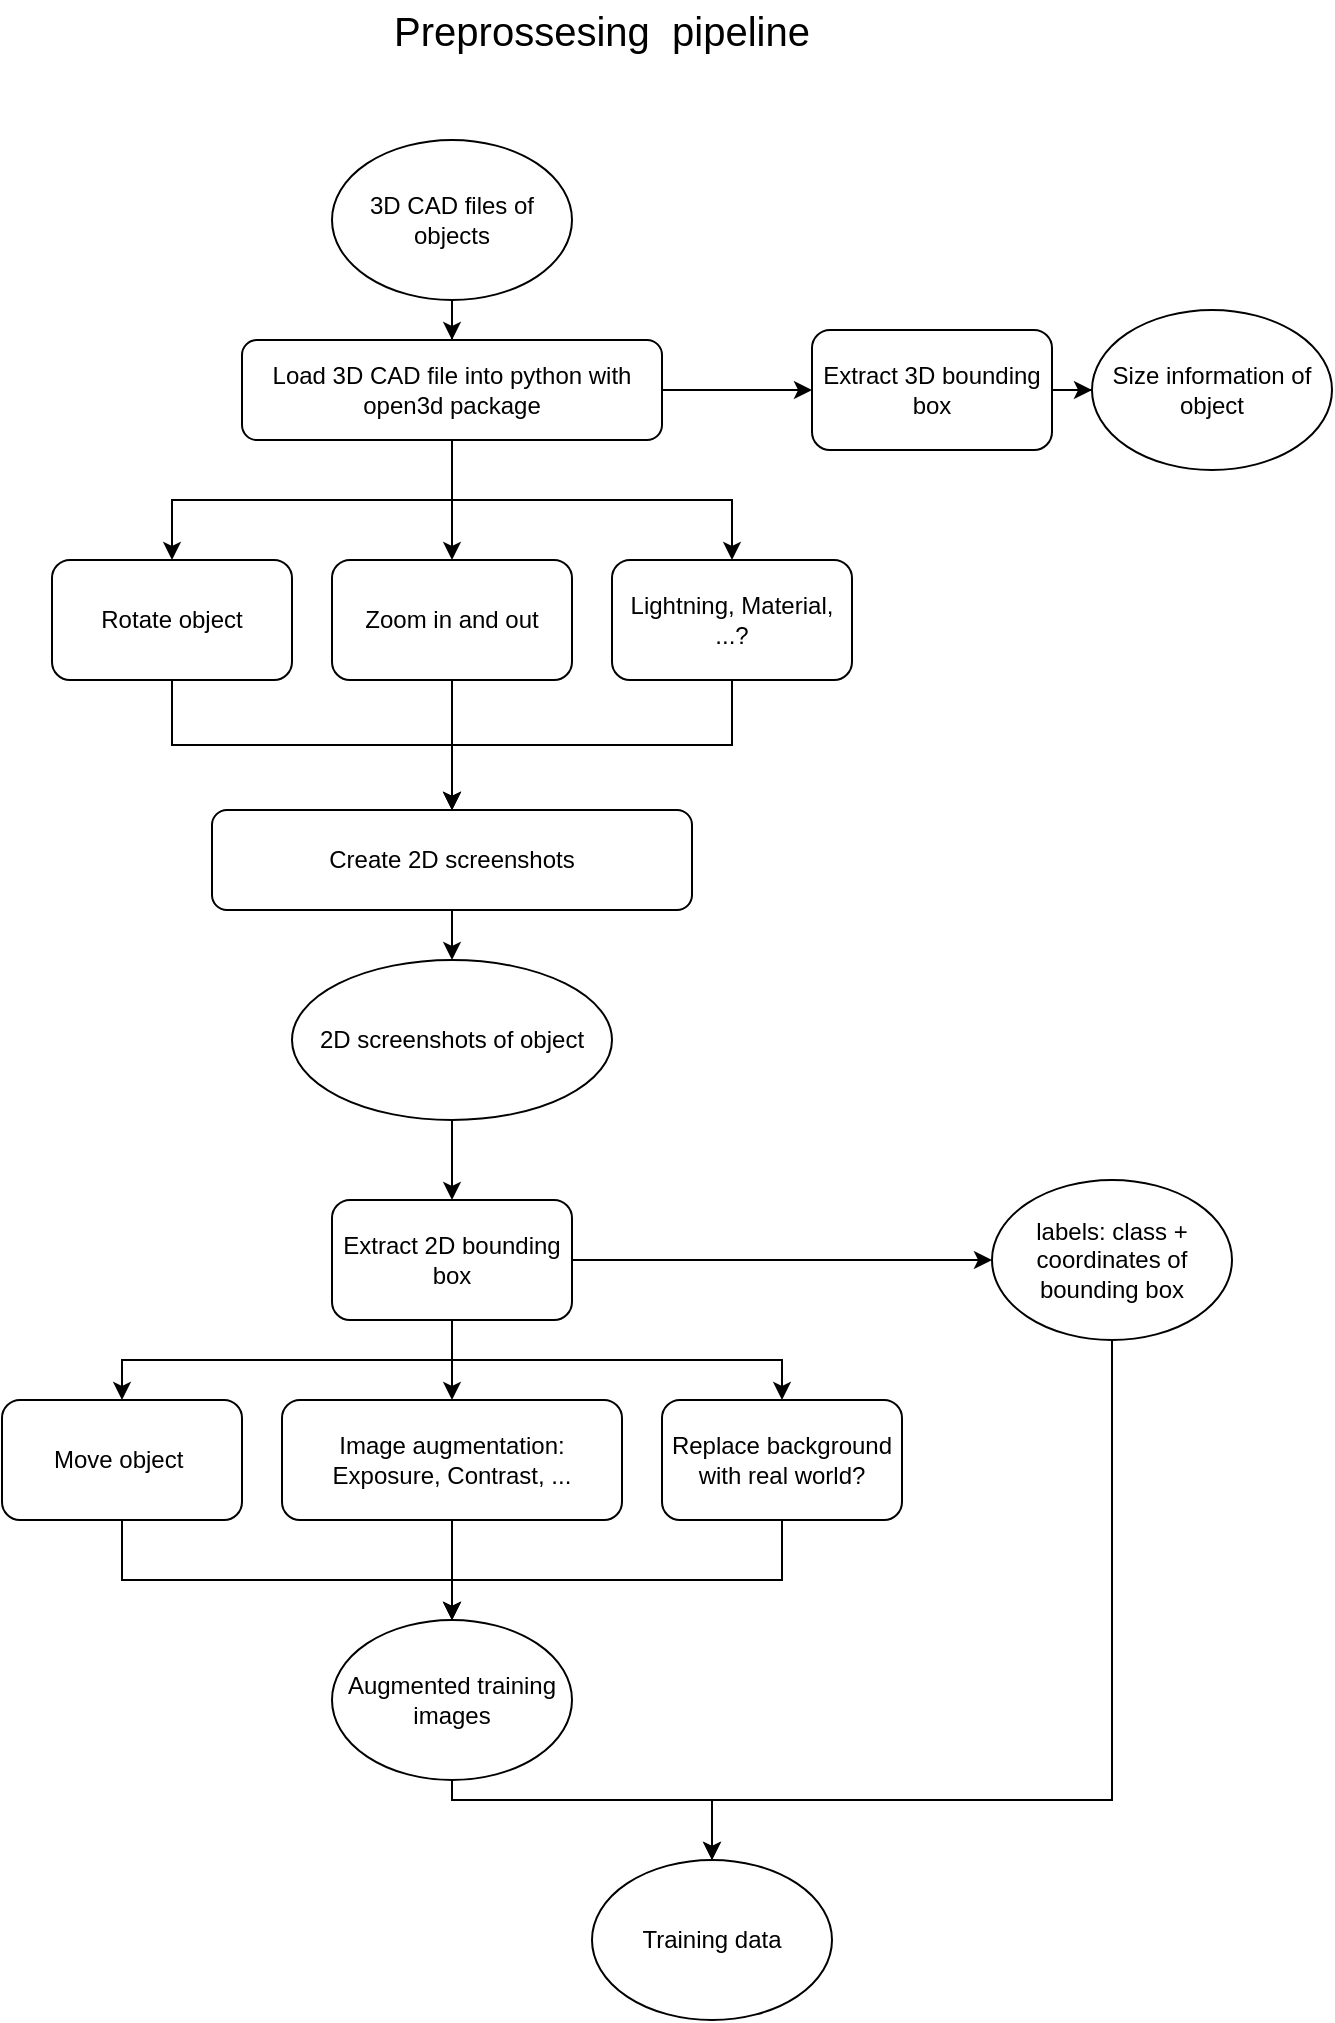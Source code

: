 <mxfile version="22.0.8" type="device">
  <diagram name="Seite-1" id="LFxLyXKtYF81tslHSKhH">
    <mxGraphModel dx="894" dy="678" grid="1" gridSize="10" guides="1" tooltips="1" connect="1" arrows="1" fold="1" page="1" pageScale="1" pageWidth="827" pageHeight="1169" math="0" shadow="0">
      <root>
        <mxCell id="0" />
        <mxCell id="1" parent="0" />
        <mxCell id="0EQvA1iGpIuw67NvzZZh-1" value="&lt;font style=&quot;font-size: 20px;&quot;&gt;Preprossesing &amp;nbsp;pipeline&lt;/font&gt;" style="text;html=1;strokeColor=none;fillColor=none;align=center;verticalAlign=middle;whiteSpace=wrap;rounded=0;" vertex="1" parent="1">
          <mxGeometry x="170" y="180" width="270" height="30" as="geometry" />
        </mxCell>
        <mxCell id="0EQvA1iGpIuw67NvzZZh-4" style="edgeStyle=orthogonalEdgeStyle;rounded=0;orthogonalLoop=1;jettySize=auto;html=1;" edge="1" parent="1" source="0EQvA1iGpIuw67NvzZZh-2" target="0EQvA1iGpIuw67NvzZZh-3">
          <mxGeometry relative="1" as="geometry" />
        </mxCell>
        <mxCell id="0EQvA1iGpIuw67NvzZZh-2" value="3D CAD files of objects" style="ellipse;whiteSpace=wrap;html=1;" vertex="1" parent="1">
          <mxGeometry x="170" y="250" width="120" height="80" as="geometry" />
        </mxCell>
        <mxCell id="0EQvA1iGpIuw67NvzZZh-17" style="edgeStyle=orthogonalEdgeStyle;rounded=0;orthogonalLoop=1;jettySize=auto;html=1;" edge="1" parent="1" source="0EQvA1iGpIuw67NvzZZh-3" target="0EQvA1iGpIuw67NvzZZh-14">
          <mxGeometry relative="1" as="geometry" />
        </mxCell>
        <mxCell id="0EQvA1iGpIuw67NvzZZh-18" style="edgeStyle=orthogonalEdgeStyle;rounded=0;orthogonalLoop=1;jettySize=auto;html=1;" edge="1" parent="1" source="0EQvA1iGpIuw67NvzZZh-3" target="0EQvA1iGpIuw67NvzZZh-13">
          <mxGeometry relative="1" as="geometry" />
        </mxCell>
        <mxCell id="0EQvA1iGpIuw67NvzZZh-28" style="edgeStyle=orthogonalEdgeStyle;rounded=0;orthogonalLoop=1;jettySize=auto;html=1;" edge="1" parent="1" source="0EQvA1iGpIuw67NvzZZh-3" target="0EQvA1iGpIuw67NvzZZh-27">
          <mxGeometry relative="1" as="geometry" />
        </mxCell>
        <mxCell id="0EQvA1iGpIuw67NvzZZh-32" style="edgeStyle=orthogonalEdgeStyle;rounded=0;orthogonalLoop=1;jettySize=auto;html=1;" edge="1" parent="1" source="0EQvA1iGpIuw67NvzZZh-3" target="0EQvA1iGpIuw67NvzZZh-31">
          <mxGeometry relative="1" as="geometry" />
        </mxCell>
        <mxCell id="0EQvA1iGpIuw67NvzZZh-3" value="Load 3D CAD file into python with open3d package" style="rounded=1;whiteSpace=wrap;html=1;" vertex="1" parent="1">
          <mxGeometry x="125" y="350" width="210" height="50" as="geometry" />
        </mxCell>
        <mxCell id="0EQvA1iGpIuw67NvzZZh-12" style="edgeStyle=orthogonalEdgeStyle;rounded=0;orthogonalLoop=1;jettySize=auto;html=1;" edge="1" parent="1" source="0EQvA1iGpIuw67NvzZZh-5" target="0EQvA1iGpIuw67NvzZZh-7">
          <mxGeometry relative="1" as="geometry" />
        </mxCell>
        <mxCell id="0EQvA1iGpIuw67NvzZZh-5" value="Create 2D screenshots" style="rounded=1;whiteSpace=wrap;html=1;" vertex="1" parent="1">
          <mxGeometry x="110" y="585" width="240" height="50" as="geometry" />
        </mxCell>
        <mxCell id="0EQvA1iGpIuw67NvzZZh-49" style="edgeStyle=orthogonalEdgeStyle;rounded=0;orthogonalLoop=1;jettySize=auto;html=1;entryX=0.5;entryY=0;entryDx=0;entryDy=0;" edge="1" parent="1" source="0EQvA1iGpIuw67NvzZZh-7" target="0EQvA1iGpIuw67NvzZZh-11">
          <mxGeometry relative="1" as="geometry" />
        </mxCell>
        <mxCell id="0EQvA1iGpIuw67NvzZZh-7" value="2D screenshots of object" style="ellipse;whiteSpace=wrap;html=1;" vertex="1" parent="1">
          <mxGeometry x="150" y="660" width="160" height="80" as="geometry" />
        </mxCell>
        <mxCell id="0EQvA1iGpIuw67NvzZZh-37" style="edgeStyle=orthogonalEdgeStyle;rounded=0;orthogonalLoop=1;jettySize=auto;html=1;" edge="1" parent="1" source="0EQvA1iGpIuw67NvzZZh-11" target="0EQvA1iGpIuw67NvzZZh-36">
          <mxGeometry relative="1" as="geometry" />
        </mxCell>
        <mxCell id="0EQvA1iGpIuw67NvzZZh-50" style="edgeStyle=orthogonalEdgeStyle;rounded=0;orthogonalLoop=1;jettySize=auto;html=1;" edge="1" parent="1" source="0EQvA1iGpIuw67NvzZZh-11" target="0EQvA1iGpIuw67NvzZZh-38">
          <mxGeometry relative="1" as="geometry">
            <Array as="points">
              <mxPoint x="230" y="860" />
              <mxPoint x="65" y="860" />
            </Array>
          </mxGeometry>
        </mxCell>
        <mxCell id="0EQvA1iGpIuw67NvzZZh-51" style="edgeStyle=orthogonalEdgeStyle;rounded=0;orthogonalLoop=1;jettySize=auto;html=1;" edge="1" parent="1" source="0EQvA1iGpIuw67NvzZZh-11" target="0EQvA1iGpIuw67NvzZZh-41">
          <mxGeometry relative="1" as="geometry" />
        </mxCell>
        <mxCell id="0EQvA1iGpIuw67NvzZZh-52" style="edgeStyle=orthogonalEdgeStyle;rounded=0;orthogonalLoop=1;jettySize=auto;html=1;" edge="1" parent="1" source="0EQvA1iGpIuw67NvzZZh-11" target="0EQvA1iGpIuw67NvzZZh-42">
          <mxGeometry relative="1" as="geometry">
            <Array as="points">
              <mxPoint x="230" y="860" />
              <mxPoint x="395" y="860" />
            </Array>
          </mxGeometry>
        </mxCell>
        <mxCell id="0EQvA1iGpIuw67NvzZZh-11" value="Extract 2D bounding box" style="rounded=1;whiteSpace=wrap;html=1;" vertex="1" parent="1">
          <mxGeometry x="170" y="780" width="120" height="60" as="geometry" />
        </mxCell>
        <mxCell id="0EQvA1iGpIuw67NvzZZh-19" style="edgeStyle=orthogonalEdgeStyle;rounded=0;orthogonalLoop=1;jettySize=auto;html=1;" edge="1" parent="1" source="0EQvA1iGpIuw67NvzZZh-13" target="0EQvA1iGpIuw67NvzZZh-5">
          <mxGeometry relative="1" as="geometry" />
        </mxCell>
        <mxCell id="0EQvA1iGpIuw67NvzZZh-13" value="Rotate object" style="rounded=1;whiteSpace=wrap;html=1;" vertex="1" parent="1">
          <mxGeometry x="30" y="460" width="120" height="60" as="geometry" />
        </mxCell>
        <mxCell id="0EQvA1iGpIuw67NvzZZh-20" style="edgeStyle=orthogonalEdgeStyle;rounded=0;orthogonalLoop=1;jettySize=auto;html=1;entryX=0.5;entryY=0;entryDx=0;entryDy=0;" edge="1" parent="1" source="0EQvA1iGpIuw67NvzZZh-14" target="0EQvA1iGpIuw67NvzZZh-5">
          <mxGeometry relative="1" as="geometry" />
        </mxCell>
        <mxCell id="0EQvA1iGpIuw67NvzZZh-14" value="Zoom in and out" style="rounded=1;whiteSpace=wrap;html=1;" vertex="1" parent="1">
          <mxGeometry x="170" y="460" width="120" height="60" as="geometry" />
        </mxCell>
        <mxCell id="0EQvA1iGpIuw67NvzZZh-23" value="Size information of object" style="ellipse;whiteSpace=wrap;html=1;" vertex="1" parent="1">
          <mxGeometry x="550" y="335" width="120" height="80" as="geometry" />
        </mxCell>
        <mxCell id="0EQvA1iGpIuw67NvzZZh-29" style="edgeStyle=orthogonalEdgeStyle;rounded=0;orthogonalLoop=1;jettySize=auto;html=1;entryX=0.5;entryY=0;entryDx=0;entryDy=0;" edge="1" parent="1" source="0EQvA1iGpIuw67NvzZZh-27" target="0EQvA1iGpIuw67NvzZZh-5">
          <mxGeometry relative="1" as="geometry" />
        </mxCell>
        <mxCell id="0EQvA1iGpIuw67NvzZZh-27" value="Lightning, Material, ...?" style="rounded=1;whiteSpace=wrap;html=1;" vertex="1" parent="1">
          <mxGeometry x="310" y="460" width="120" height="60" as="geometry" />
        </mxCell>
        <mxCell id="0EQvA1iGpIuw67NvzZZh-33" style="edgeStyle=orthogonalEdgeStyle;rounded=0;orthogonalLoop=1;jettySize=auto;html=1;" edge="1" parent="1" source="0EQvA1iGpIuw67NvzZZh-31" target="0EQvA1iGpIuw67NvzZZh-23">
          <mxGeometry relative="1" as="geometry" />
        </mxCell>
        <mxCell id="0EQvA1iGpIuw67NvzZZh-31" value="Extract 3D bounding box" style="rounded=1;whiteSpace=wrap;html=1;" vertex="1" parent="1">
          <mxGeometry x="410" y="345" width="120" height="60" as="geometry" />
        </mxCell>
        <mxCell id="0EQvA1iGpIuw67NvzZZh-58" style="edgeStyle=orthogonalEdgeStyle;rounded=0;orthogonalLoop=1;jettySize=auto;html=1;entryX=0.5;entryY=0;entryDx=0;entryDy=0;" edge="1" parent="1" source="0EQvA1iGpIuw67NvzZZh-36" target="0EQvA1iGpIuw67NvzZZh-56">
          <mxGeometry relative="1" as="geometry">
            <Array as="points">
              <mxPoint x="560" y="1080" />
              <mxPoint x="360" y="1080" />
            </Array>
          </mxGeometry>
        </mxCell>
        <mxCell id="0EQvA1iGpIuw67NvzZZh-36" value="labels: class + coordinates of bounding box" style="ellipse;whiteSpace=wrap;html=1;" vertex="1" parent="1">
          <mxGeometry x="500" y="770" width="120" height="80" as="geometry" />
        </mxCell>
        <mxCell id="0EQvA1iGpIuw67NvzZZh-53" style="edgeStyle=orthogonalEdgeStyle;rounded=0;orthogonalLoop=1;jettySize=auto;html=1;" edge="1" parent="1" source="0EQvA1iGpIuw67NvzZZh-38" target="0EQvA1iGpIuw67NvzZZh-39">
          <mxGeometry relative="1" as="geometry">
            <Array as="points">
              <mxPoint x="65" y="970" />
              <mxPoint x="230" y="970" />
            </Array>
          </mxGeometry>
        </mxCell>
        <mxCell id="0EQvA1iGpIuw67NvzZZh-38" value="Move object&amp;nbsp;" style="rounded=1;whiteSpace=wrap;html=1;" vertex="1" parent="1">
          <mxGeometry x="5" y="880" width="120" height="60" as="geometry" />
        </mxCell>
        <mxCell id="0EQvA1iGpIuw67NvzZZh-57" style="edgeStyle=orthogonalEdgeStyle;rounded=0;orthogonalLoop=1;jettySize=auto;html=1;entryX=0.5;entryY=0;entryDx=0;entryDy=0;" edge="1" parent="1" source="0EQvA1iGpIuw67NvzZZh-39" target="0EQvA1iGpIuw67NvzZZh-56">
          <mxGeometry relative="1" as="geometry">
            <Array as="points">
              <mxPoint x="230" y="1080" />
              <mxPoint x="360" y="1080" />
            </Array>
          </mxGeometry>
        </mxCell>
        <mxCell id="0EQvA1iGpIuw67NvzZZh-39" value="Augmented training images" style="ellipse;whiteSpace=wrap;html=1;" vertex="1" parent="1">
          <mxGeometry x="170" y="990" width="120" height="80" as="geometry" />
        </mxCell>
        <mxCell id="0EQvA1iGpIuw67NvzZZh-54" style="edgeStyle=orthogonalEdgeStyle;rounded=0;orthogonalLoop=1;jettySize=auto;html=1;entryX=0.5;entryY=0;entryDx=0;entryDy=0;" edge="1" parent="1" source="0EQvA1iGpIuw67NvzZZh-41" target="0EQvA1iGpIuw67NvzZZh-39">
          <mxGeometry relative="1" as="geometry" />
        </mxCell>
        <mxCell id="0EQvA1iGpIuw67NvzZZh-41" value="Image augmentation: Exposure, Contrast, ..." style="rounded=1;whiteSpace=wrap;html=1;" vertex="1" parent="1">
          <mxGeometry x="145" y="880" width="170" height="60" as="geometry" />
        </mxCell>
        <mxCell id="0EQvA1iGpIuw67NvzZZh-55" style="edgeStyle=orthogonalEdgeStyle;rounded=0;orthogonalLoop=1;jettySize=auto;html=1;" edge="1" parent="1" source="0EQvA1iGpIuw67NvzZZh-42" target="0EQvA1iGpIuw67NvzZZh-39">
          <mxGeometry relative="1" as="geometry">
            <Array as="points">
              <mxPoint x="395" y="970" />
              <mxPoint x="230" y="970" />
            </Array>
          </mxGeometry>
        </mxCell>
        <mxCell id="0EQvA1iGpIuw67NvzZZh-42" value="Replace background with real world?" style="rounded=1;whiteSpace=wrap;html=1;" vertex="1" parent="1">
          <mxGeometry x="335" y="880" width="120" height="60" as="geometry" />
        </mxCell>
        <mxCell id="0EQvA1iGpIuw67NvzZZh-56" value="Training data" style="ellipse;whiteSpace=wrap;html=1;" vertex="1" parent="1">
          <mxGeometry x="300" y="1110" width="120" height="80" as="geometry" />
        </mxCell>
      </root>
    </mxGraphModel>
  </diagram>
</mxfile>
